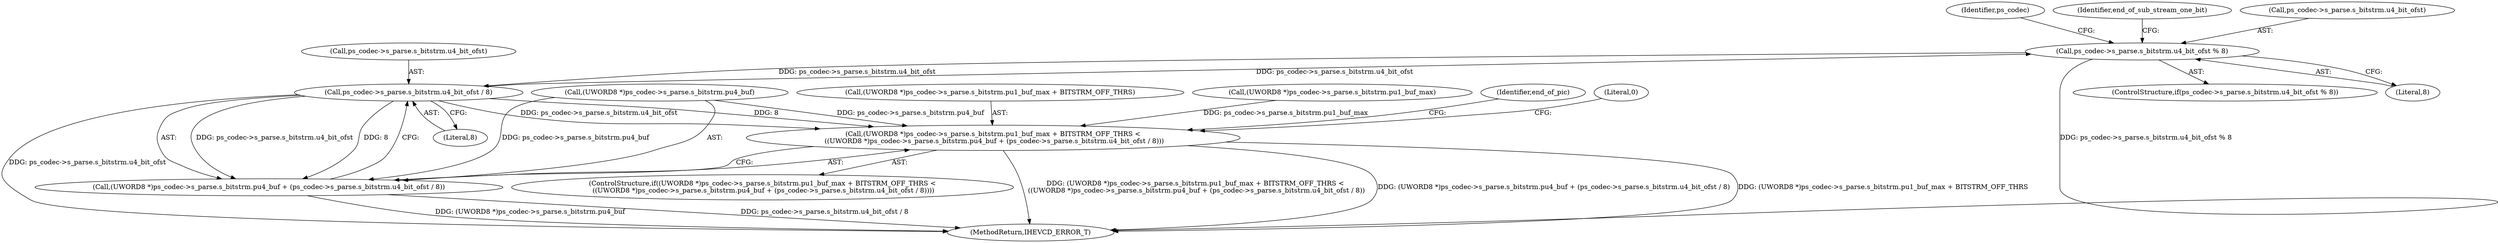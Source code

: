 digraph "0_Android_2b9fb0c2074d370a254b35e2489de2d94943578d@pointer" {
"1002121" [label="(Call,ps_codec->s_parse.s_bitstrm.u4_bit_ofst % 8)"];
"1004425" [label="(Call,ps_codec->s_parse.s_bitstrm.u4_bit_ofst / 8)"];
"1002121" [label="(Call,ps_codec->s_parse.s_bitstrm.u4_bit_ofst % 8)"];
"1004403" [label="(Call,(UWORD8 *)ps_codec->s_parse.s_bitstrm.pu1_buf_max + BITSTRM_OFF_THRS <\n ((UWORD8 *)ps_codec->s_parse.s_bitstrm.pu4_buf + (ps_codec->s_parse.s_bitstrm.u4_bit_ofst / 8)))"];
"1004415" [label="(Call,(UWORD8 *)ps_codec->s_parse.s_bitstrm.pu4_buf + (ps_codec->s_parse.s_bitstrm.u4_bit_ofst / 8))"];
"1004426" [label="(Call,ps_codec->s_parse.s_bitstrm.u4_bit_ofst)"];
"1004425" [label="(Call,ps_codec->s_parse.s_bitstrm.u4_bit_ofst / 8)"];
"1004403" [label="(Call,(UWORD8 *)ps_codec->s_parse.s_bitstrm.pu1_buf_max + BITSTRM_OFF_THRS <\n ((UWORD8 *)ps_codec->s_parse.s_bitstrm.pu4_buf + (ps_codec->s_parse.s_bitstrm.u4_bit_ofst / 8)))"];
"1004437" [label="(Literal,0)"];
"1002134" [label="(Identifier,ps_codec)"];
"1004415" [label="(Call,(UWORD8 *)ps_codec->s_parse.s_bitstrm.pu4_buf + (ps_codec->s_parse.s_bitstrm.u4_bit_ofst / 8))"];
"1004433" [label="(Literal,8)"];
"1004404" [label="(Call,(UWORD8 *)ps_codec->s_parse.s_bitstrm.pu1_buf_max + BITSTRM_OFF_THRS)"];
"1004402" [label="(ControlStructure,if((UWORD8 *)ps_codec->s_parse.s_bitstrm.pu1_buf_max + BITSTRM_OFF_THRS <\n ((UWORD8 *)ps_codec->s_parse.s_bitstrm.pu4_buf + (ps_codec->s_parse.s_bitstrm.u4_bit_ofst / 8))))"];
"1004416" [label="(Call,(UWORD8 *)ps_codec->s_parse.s_bitstrm.pu4_buf)"];
"1004405" [label="(Call,(UWORD8 *)ps_codec->s_parse.s_bitstrm.pu1_buf_max)"];
"1002138" [label="(Identifier,end_of_sub_stream_one_bit)"];
"1002120" [label="(ControlStructure,if(ps_codec->s_parse.s_bitstrm.u4_bit_ofst % 8))"];
"1004445" [label="(Identifier,end_of_pic)"];
"1002129" [label="(Literal,8)"];
"1002121" [label="(Call,ps_codec->s_parse.s_bitstrm.u4_bit_ofst % 8)"];
"1004845" [label="(MethodReturn,IHEVCD_ERROR_T)"];
"1002122" [label="(Call,ps_codec->s_parse.s_bitstrm.u4_bit_ofst)"];
"1002121" -> "1002120"  [label="AST: "];
"1002121" -> "1002129"  [label="CFG: "];
"1002122" -> "1002121"  [label="AST: "];
"1002129" -> "1002121"  [label="AST: "];
"1002134" -> "1002121"  [label="CFG: "];
"1002138" -> "1002121"  [label="CFG: "];
"1002121" -> "1004845"  [label="DDG: ps_codec->s_parse.s_bitstrm.u4_bit_ofst % 8"];
"1004425" -> "1002121"  [label="DDG: ps_codec->s_parse.s_bitstrm.u4_bit_ofst"];
"1002121" -> "1004425"  [label="DDG: ps_codec->s_parse.s_bitstrm.u4_bit_ofst"];
"1004425" -> "1004415"  [label="AST: "];
"1004425" -> "1004433"  [label="CFG: "];
"1004426" -> "1004425"  [label="AST: "];
"1004433" -> "1004425"  [label="AST: "];
"1004415" -> "1004425"  [label="CFG: "];
"1004425" -> "1004845"  [label="DDG: ps_codec->s_parse.s_bitstrm.u4_bit_ofst"];
"1004425" -> "1004403"  [label="DDG: ps_codec->s_parse.s_bitstrm.u4_bit_ofst"];
"1004425" -> "1004403"  [label="DDG: 8"];
"1004425" -> "1004415"  [label="DDG: ps_codec->s_parse.s_bitstrm.u4_bit_ofst"];
"1004425" -> "1004415"  [label="DDG: 8"];
"1004403" -> "1004402"  [label="AST: "];
"1004403" -> "1004415"  [label="CFG: "];
"1004404" -> "1004403"  [label="AST: "];
"1004415" -> "1004403"  [label="AST: "];
"1004437" -> "1004403"  [label="CFG: "];
"1004445" -> "1004403"  [label="CFG: "];
"1004403" -> "1004845"  [label="DDG: (UWORD8 *)ps_codec->s_parse.s_bitstrm.pu4_buf + (ps_codec->s_parse.s_bitstrm.u4_bit_ofst / 8)"];
"1004403" -> "1004845"  [label="DDG: (UWORD8 *)ps_codec->s_parse.s_bitstrm.pu1_buf_max + BITSTRM_OFF_THRS"];
"1004403" -> "1004845"  [label="DDG: (UWORD8 *)ps_codec->s_parse.s_bitstrm.pu1_buf_max + BITSTRM_OFF_THRS <\n ((UWORD8 *)ps_codec->s_parse.s_bitstrm.pu4_buf + (ps_codec->s_parse.s_bitstrm.u4_bit_ofst / 8))"];
"1004405" -> "1004403"  [label="DDG: ps_codec->s_parse.s_bitstrm.pu1_buf_max"];
"1004416" -> "1004403"  [label="DDG: ps_codec->s_parse.s_bitstrm.pu4_buf"];
"1004416" -> "1004415"  [label="AST: "];
"1004415" -> "1004845"  [label="DDG: ps_codec->s_parse.s_bitstrm.u4_bit_ofst / 8"];
"1004415" -> "1004845"  [label="DDG: (UWORD8 *)ps_codec->s_parse.s_bitstrm.pu4_buf"];
"1004416" -> "1004415"  [label="DDG: ps_codec->s_parse.s_bitstrm.pu4_buf"];
}
